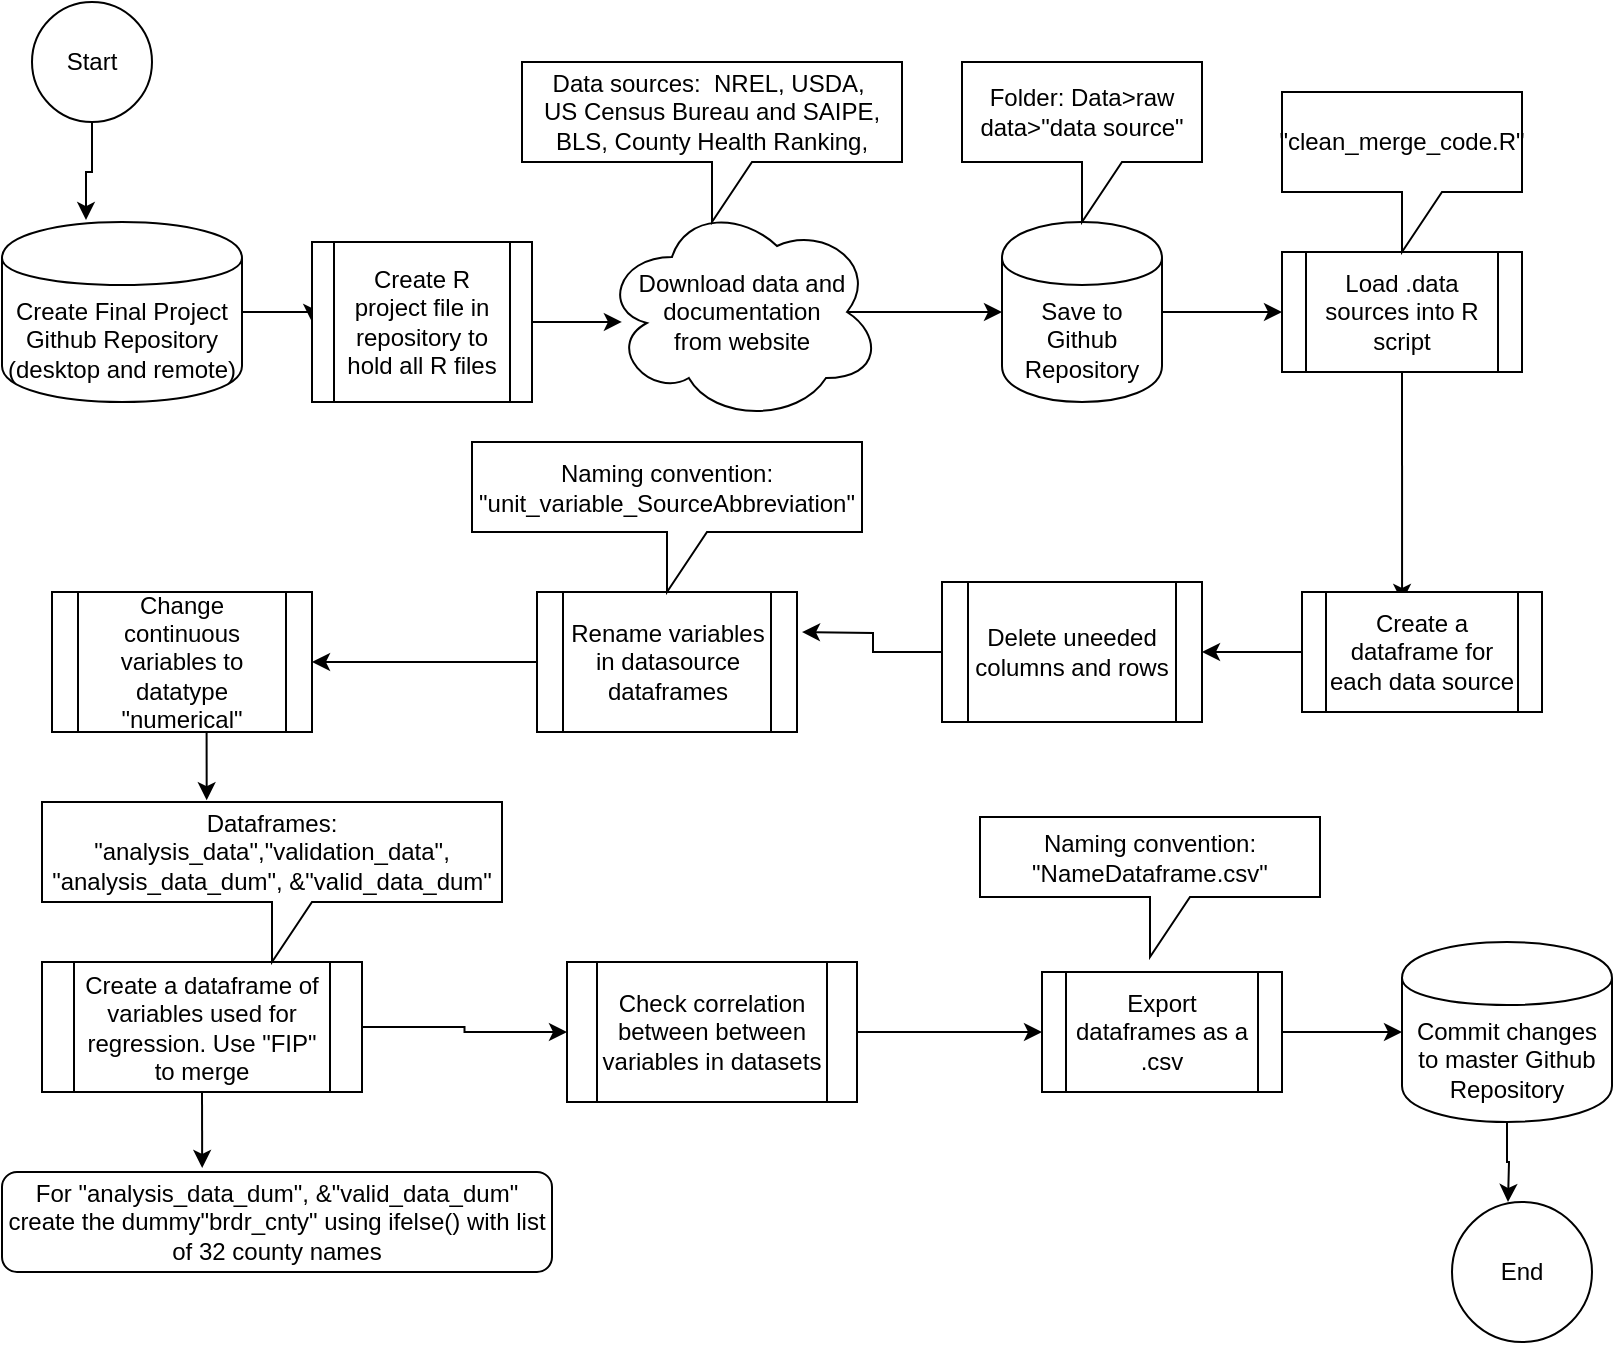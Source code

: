 <mxfile version="10.6.7" type="github"><diagram id="-eh0lc0SyR4cueMTpuMQ" name="Page-1"><mxGraphModel dx="754" dy="708" grid="1" gridSize="10" guides="1" tooltips="1" connect="1" arrows="1" fold="1" page="1" pageScale="1" pageWidth="850" pageHeight="1100" math="0" shadow="0"><root><mxCell id="0"/><mxCell id="1" parent="0"/><mxCell id="jpL5uKWlPgGJPnt8KSfN-12" style="edgeStyle=orthogonalEdgeStyle;rounded=0;orthogonalLoop=1;jettySize=auto;html=1;exitX=0.875;exitY=0.5;exitDx=0;exitDy=0;exitPerimeter=0;entryX=0;entryY=0.5;entryDx=0;entryDy=0;" edge="1" parent="1" source="M-mHWGOmtvXkitNkvPBa-1" target="M-mHWGOmtvXkitNkvPBa-6"><mxGeometry relative="1" as="geometry"/></mxCell><mxCell id="M-mHWGOmtvXkitNkvPBa-1" value="Download data and documentation &lt;br&gt;from website" style="ellipse;shape=cloud;whiteSpace=wrap;html=1;" parent="1" vertex="1"><mxGeometry x="340" y="140" width="140" height="110" as="geometry"/></mxCell><mxCell id="jpL5uKWlPgGJPnt8KSfN-10" style="edgeStyle=orthogonalEdgeStyle;rounded=0;orthogonalLoop=1;jettySize=auto;html=1;exitX=1;exitY=0.5;exitDx=0;exitDy=0;entryX=0;entryY=0.5;entryDx=0;entryDy=0;" edge="1" parent="1" source="M-mHWGOmtvXkitNkvPBa-3" target="jpL5uKWlPgGJPnt8KSfN-9"><mxGeometry relative="1" as="geometry"/></mxCell><mxCell id="M-mHWGOmtvXkitNkvPBa-3" value="Create Final Project Github Repository (desktop and remote)" style="shape=cylinder;whiteSpace=wrap;html=1;boundedLbl=1;backgroundOutline=1;" parent="1" vertex="1"><mxGeometry x="40" y="150" width="120" height="90" as="geometry"/></mxCell><mxCell id="jpL5uKWlPgGJPnt8KSfN-30" style="edgeStyle=orthogonalEdgeStyle;rounded=0;orthogonalLoop=1;jettySize=auto;html=1;exitX=0.5;exitY=1;exitDx=0;exitDy=0;entryX=0.35;entryY=-0.011;entryDx=0;entryDy=0;entryPerimeter=0;" edge="1" parent="1" source="M-mHWGOmtvXkitNkvPBa-4" target="M-mHWGOmtvXkitNkvPBa-3"><mxGeometry relative="1" as="geometry"/></mxCell><mxCell id="M-mHWGOmtvXkitNkvPBa-4" value="Start" style="ellipse;whiteSpace=wrap;html=1;aspect=fixed;" parent="1" vertex="1"><mxGeometry x="55" y="40" width="60" height="60" as="geometry"/></mxCell><mxCell id="jpL5uKWlPgGJPnt8KSfN-13" style="edgeStyle=orthogonalEdgeStyle;rounded=0;orthogonalLoop=1;jettySize=auto;html=1;exitX=1;exitY=0.5;exitDx=0;exitDy=0;entryX=0;entryY=0.5;entryDx=0;entryDy=0;" edge="1" parent="1" source="M-mHWGOmtvXkitNkvPBa-6" target="M-mHWGOmtvXkitNkvPBa-9"><mxGeometry relative="1" as="geometry"/></mxCell><mxCell id="M-mHWGOmtvXkitNkvPBa-6" value="Save to Github Repository" style="shape=cylinder;whiteSpace=wrap;html=1;boundedLbl=1;backgroundOutline=1;" parent="1" vertex="1"><mxGeometry x="540" y="150" width="80" height="90" as="geometry"/></mxCell><mxCell id="M-mHWGOmtvXkitNkvPBa-7" value="Folder: Data&amp;gt;raw data&amp;gt;&quot;data source&quot;" style="shape=callout;whiteSpace=wrap;html=1;perimeter=calloutPerimeter;" parent="1" vertex="1"><mxGeometry x="520" y="70" width="120" height="80" as="geometry"/></mxCell><mxCell id="M-mHWGOmtvXkitNkvPBa-8" value="&lt;span&gt;Data sources:&amp;nbsp; NREL, USDA,&amp;nbsp;&lt;/span&gt;&lt;br&gt;&lt;span&gt;US Census Bureau and SAIPE,&lt;/span&gt;&lt;br&gt;&lt;span&gt;BLS, County Health Ranking,&lt;/span&gt;" style="shape=callout;whiteSpace=wrap;html=1;perimeter=calloutPerimeter;" parent="1" vertex="1"><mxGeometry x="300" y="70" width="190" height="80" as="geometry"/></mxCell><mxCell id="jpL5uKWlPgGJPnt8KSfN-14" style="edgeStyle=orthogonalEdgeStyle;rounded=0;orthogonalLoop=1;jettySize=auto;html=1;exitX=0.5;exitY=1;exitDx=0;exitDy=0;entryX=0.417;entryY=0.083;entryDx=0;entryDy=0;entryPerimeter=0;" edge="1" parent="1" source="M-mHWGOmtvXkitNkvPBa-9" target="jpL5uKWlPgGJPnt8KSfN-3"><mxGeometry relative="1" as="geometry"/></mxCell><mxCell id="M-mHWGOmtvXkitNkvPBa-9" value="Load .data sources into R script" style="shape=process;whiteSpace=wrap;html=1;backgroundOutline=1;" parent="1" vertex="1"><mxGeometry x="680" y="165" width="120" height="60" as="geometry"/></mxCell><mxCell id="jpL5uKWlPgGJPnt8KSfN-22" style="edgeStyle=orthogonalEdgeStyle;rounded=0;orthogonalLoop=1;jettySize=auto;html=1;exitX=0;exitY=0.5;exitDx=0;exitDy=0;" edge="1" parent="1" source="M-mHWGOmtvXkitNkvPBa-10"><mxGeometry relative="1" as="geometry"><mxPoint x="440" y="355" as="targetPoint"/></mxGeometry></mxCell><mxCell id="M-mHWGOmtvXkitNkvPBa-10" value="Delete uneeded columns and rows" style="shape=process;whiteSpace=wrap;html=1;backgroundOutline=1;" parent="1" vertex="1"><mxGeometry x="510" y="330" width="130" height="70" as="geometry"/></mxCell><mxCell id="jpL5uKWlPgGJPnt8KSfN-23" style="edgeStyle=orthogonalEdgeStyle;rounded=0;orthogonalLoop=1;jettySize=auto;html=1;exitX=0;exitY=0.5;exitDx=0;exitDy=0;entryX=1;entryY=0.5;entryDx=0;entryDy=0;" edge="1" parent="1" source="jpL5uKWlPgGJPnt8KSfN-1" target="jpL5uKWlPgGJPnt8KSfN-2"><mxGeometry relative="1" as="geometry"/></mxCell><mxCell id="jpL5uKWlPgGJPnt8KSfN-1" value="Rename variables in datasource dataframes" style="shape=process;whiteSpace=wrap;html=1;backgroundOutline=1;" vertex="1" parent="1"><mxGeometry x="307.5" y="335" width="130" height="70" as="geometry"/></mxCell><mxCell id="jpL5uKWlPgGJPnt8KSfN-24" style="edgeStyle=orthogonalEdgeStyle;rounded=0;orthogonalLoop=1;jettySize=auto;html=1;exitX=0.5;exitY=1;exitDx=0;exitDy=0;entryX=0.358;entryY=-0.011;entryDx=0;entryDy=0;entryPerimeter=0;" edge="1" parent="1" source="jpL5uKWlPgGJPnt8KSfN-2" target="jpL5uKWlPgGJPnt8KSfN-16"><mxGeometry relative="1" as="geometry"/></mxCell><mxCell id="jpL5uKWlPgGJPnt8KSfN-2" value="Change continuous variables to datatype &quot;numerical&quot;" style="shape=process;whiteSpace=wrap;html=1;backgroundOutline=1;" vertex="1" parent="1"><mxGeometry x="65" y="335" width="130" height="70" as="geometry"/></mxCell><mxCell id="jpL5uKWlPgGJPnt8KSfN-15" style="edgeStyle=orthogonalEdgeStyle;rounded=0;orthogonalLoop=1;jettySize=auto;html=1;exitX=0;exitY=0.5;exitDx=0;exitDy=0;entryX=1;entryY=0.5;entryDx=0;entryDy=0;" edge="1" parent="1" source="jpL5uKWlPgGJPnt8KSfN-3" target="M-mHWGOmtvXkitNkvPBa-10"><mxGeometry relative="1" as="geometry"/></mxCell><mxCell id="jpL5uKWlPgGJPnt8KSfN-3" value="Create a dataframe for each data source" style="shape=process;whiteSpace=wrap;html=1;backgroundOutline=1;" vertex="1" parent="1"><mxGeometry x="690" y="335" width="120" height="60" as="geometry"/></mxCell><mxCell id="jpL5uKWlPgGJPnt8KSfN-4" value="&quot;clean_merge_code.R&quot;" style="shape=callout;whiteSpace=wrap;html=1;perimeter=calloutPerimeter;" vertex="1" parent="1"><mxGeometry x="680" y="85" width="120" height="80" as="geometry"/></mxCell><mxCell id="jpL5uKWlPgGJPnt8KSfN-26" style="edgeStyle=orthogonalEdgeStyle;rounded=0;orthogonalLoop=1;jettySize=auto;html=1;exitX=1;exitY=0.5;exitDx=0;exitDy=0;" edge="1" parent="1" source="jpL5uKWlPgGJPnt8KSfN-6" target="jpL5uKWlPgGJPnt8KSfN-17"><mxGeometry relative="1" as="geometry"/></mxCell><mxCell id="jpL5uKWlPgGJPnt8KSfN-37" style="edgeStyle=orthogonalEdgeStyle;rounded=0;orthogonalLoop=1;jettySize=auto;html=1;exitX=0.5;exitY=1;exitDx=0;exitDy=0;entryX=0.364;entryY=-0.04;entryDx=0;entryDy=0;entryPerimeter=0;" edge="1" parent="1" source="jpL5uKWlPgGJPnt8KSfN-6" target="jpL5uKWlPgGJPnt8KSfN-36"><mxGeometry relative="1" as="geometry"/></mxCell><mxCell id="jpL5uKWlPgGJPnt8KSfN-6" value="Create a dataframe of variables used for regression. Use &quot;FIP&quot; to merge" style="shape=process;whiteSpace=wrap;html=1;backgroundOutline=1;" vertex="1" parent="1"><mxGeometry x="60" y="520" width="160" height="65" as="geometry"/></mxCell><mxCell id="jpL5uKWlPgGJPnt8KSfN-7" value="Naming convention: &quot;unit_variable_SourceAbbreviation&quot;" style="shape=callout;whiteSpace=wrap;html=1;perimeter=calloutPerimeter;" vertex="1" parent="1"><mxGeometry x="275" y="260" width="195" height="75" as="geometry"/></mxCell><mxCell id="jpL5uKWlPgGJPnt8KSfN-11" style="edgeStyle=orthogonalEdgeStyle;rounded=0;orthogonalLoop=1;jettySize=auto;html=1;exitX=1;exitY=0.5;exitDx=0;exitDy=0;entryX=0.071;entryY=0.545;entryDx=0;entryDy=0;entryPerimeter=0;" edge="1" parent="1" source="jpL5uKWlPgGJPnt8KSfN-9" target="M-mHWGOmtvXkitNkvPBa-1"><mxGeometry relative="1" as="geometry"/></mxCell><mxCell id="jpL5uKWlPgGJPnt8KSfN-9" value="Create R project file in repository to hold all R files" style="shape=process;whiteSpace=wrap;html=1;backgroundOutline=1;" vertex="1" parent="1"><mxGeometry x="195" y="160" width="110" height="80" as="geometry"/></mxCell><mxCell id="jpL5uKWlPgGJPnt8KSfN-16" value="Dataframes: &quot;analysis_data&quot;,&quot;validation_data&quot;,&lt;br&gt;&quot;analysis_data_dum&quot;, &amp;amp;&quot;valid_data_dum&quot;&lt;br&gt;" style="shape=callout;whiteSpace=wrap;html=1;perimeter=calloutPerimeter;" vertex="1" parent="1"><mxGeometry x="60" y="440" width="230" height="80" as="geometry"/></mxCell><mxCell id="jpL5uKWlPgGJPnt8KSfN-27" style="edgeStyle=orthogonalEdgeStyle;rounded=0;orthogonalLoop=1;jettySize=auto;html=1;exitX=1;exitY=0.5;exitDx=0;exitDy=0;entryX=0;entryY=0.5;entryDx=0;entryDy=0;" edge="1" parent="1" source="jpL5uKWlPgGJPnt8KSfN-17" target="jpL5uKWlPgGJPnt8KSfN-18"><mxGeometry relative="1" as="geometry"/></mxCell><mxCell id="jpL5uKWlPgGJPnt8KSfN-17" value="Check correlation between between variables in datasets" style="shape=process;whiteSpace=wrap;html=1;backgroundOutline=1;" vertex="1" parent="1"><mxGeometry x="322.5" y="520" width="145" height="70" as="geometry"/></mxCell><mxCell id="jpL5uKWlPgGJPnt8KSfN-32" style="edgeStyle=orthogonalEdgeStyle;rounded=0;orthogonalLoop=1;jettySize=auto;html=1;exitX=1;exitY=0.5;exitDx=0;exitDy=0;entryX=0;entryY=0.5;entryDx=0;entryDy=0;" edge="1" parent="1" source="jpL5uKWlPgGJPnt8KSfN-18" target="jpL5uKWlPgGJPnt8KSfN-31"><mxGeometry relative="1" as="geometry"/></mxCell><mxCell id="jpL5uKWlPgGJPnt8KSfN-18" value="Export dataframes as a .csv" style="shape=process;whiteSpace=wrap;html=1;backgroundOutline=1;" vertex="1" parent="1"><mxGeometry x="560" y="525" width="120" height="60" as="geometry"/></mxCell><mxCell id="jpL5uKWlPgGJPnt8KSfN-19" value="End" style="ellipse;whiteSpace=wrap;html=1;aspect=fixed;" vertex="1" parent="1"><mxGeometry x="765" y="640" width="70" height="70" as="geometry"/></mxCell><mxCell id="jpL5uKWlPgGJPnt8KSfN-21" value="Naming convention: &quot;NameDataframe.csv&quot;&lt;br&gt;" style="shape=callout;whiteSpace=wrap;html=1;perimeter=calloutPerimeter;" vertex="1" parent="1"><mxGeometry x="529" y="447.5" width="170" height="70" as="geometry"/></mxCell><mxCell id="jpL5uKWlPgGJPnt8KSfN-33" style="edgeStyle=orthogonalEdgeStyle;rounded=0;orthogonalLoop=1;jettySize=auto;html=1;exitX=0.5;exitY=1;exitDx=0;exitDy=0;" edge="1" parent="1" source="jpL5uKWlPgGJPnt8KSfN-31"><mxGeometry relative="1" as="geometry"><mxPoint x="793" y="640" as="targetPoint"/></mxGeometry></mxCell><mxCell id="jpL5uKWlPgGJPnt8KSfN-31" value="Commit changes to master Github Repository" style="shape=cylinder;whiteSpace=wrap;html=1;boundedLbl=1;backgroundOutline=1;" vertex="1" parent="1"><mxGeometry x="740" y="510" width="105" height="90" as="geometry"/></mxCell><mxCell id="jpL5uKWlPgGJPnt8KSfN-36" value="For &quot;analysis_data_dum&quot;, &amp;amp;&quot;valid_data_dum&quot; create the dummy&quot;brdr_cnty&quot; using ifelse() with list of 32 county names" style="rounded=1;whiteSpace=wrap;html=1;" vertex="1" parent="1"><mxGeometry x="40" y="625" width="275" height="50" as="geometry"/></mxCell></root></mxGraphModel></diagram></mxfile>